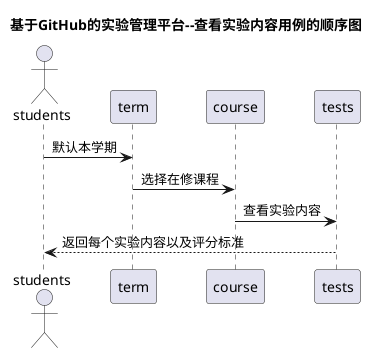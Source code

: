 @startuml
title 基于GitHub的实验管理平台--查看实验内容用例的顺序图
actor students
students -> term: 默认本学期
term -> course: 选择在修课程
course -> tests:查看实验内容
tests --> students:返回每个实验内容以及评分标准
@enduml